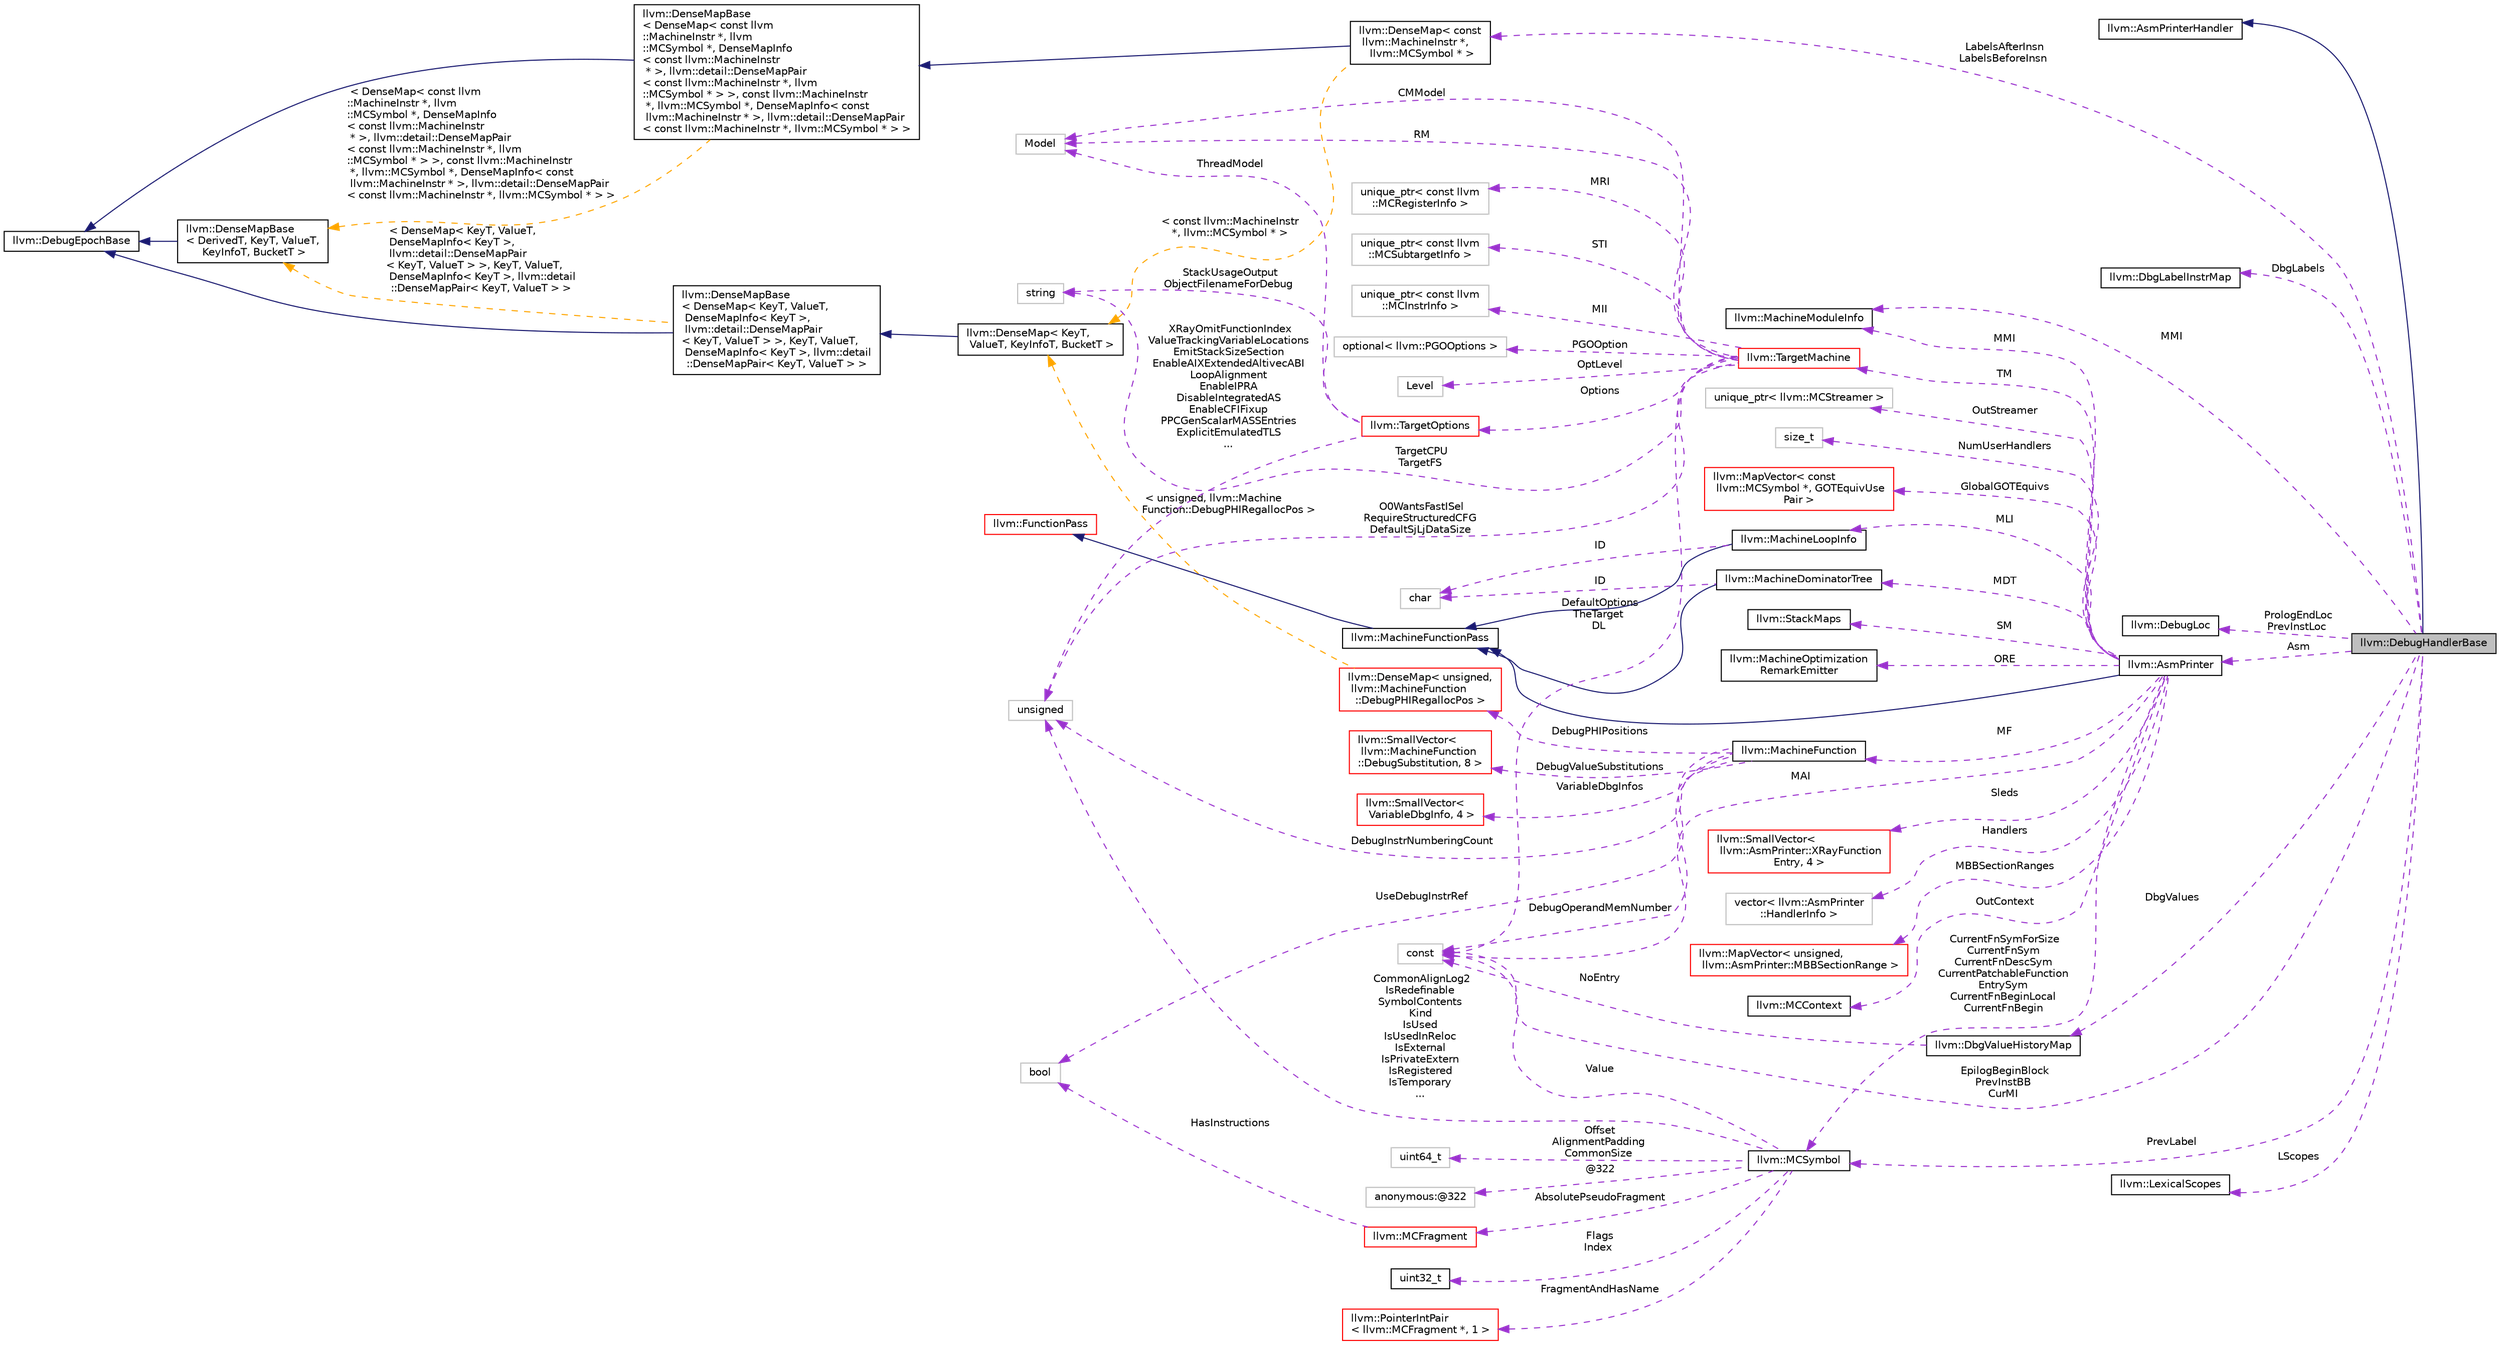 digraph "llvm::DebugHandlerBase"
{
 // LATEX_PDF_SIZE
  bgcolor="transparent";
  edge [fontname="Helvetica",fontsize="10",labelfontname="Helvetica",labelfontsize="10"];
  node [fontname="Helvetica",fontsize="10",shape=record];
  rankdir="LR";
  Node1 [label="llvm::DebugHandlerBase",height=0.2,width=0.4,color="black", fillcolor="grey75", style="filled", fontcolor="black",tooltip="Base class for debug information backends."];
  Node2 -> Node1 [dir="back",color="midnightblue",fontsize="10",style="solid",fontname="Helvetica"];
  Node2 [label="llvm::AsmPrinterHandler",height=0.2,width=0.4,color="black",URL="$classllvm_1_1AsmPrinterHandler.html",tooltip="Collects and handles AsmPrinter objects required to build debug or EH information."];
  Node3 -> Node1 [dir="back",color="darkorchid3",fontsize="10",style="dashed",label=" LabelsAfterInsn\nLabelsBeforeInsn" ,fontname="Helvetica"];
  Node3 [label="llvm::DenseMap\< const\l llvm::MachineInstr *,\l llvm::MCSymbol * \>",height=0.2,width=0.4,color="black",URL="$classllvm_1_1DenseMap.html",tooltip=" "];
  Node4 -> Node3 [dir="back",color="midnightblue",fontsize="10",style="solid",fontname="Helvetica"];
  Node4 [label="llvm::DenseMapBase\l\< DenseMap\< const llvm\l::MachineInstr *, llvm\l::MCSymbol *, DenseMapInfo\l\< const llvm::MachineInstr\l * \>, llvm::detail::DenseMapPair\l\< const llvm::MachineInstr *, llvm\l::MCSymbol * \> \>, const llvm::MachineInstr\l *, llvm::MCSymbol *, DenseMapInfo\< const\l llvm::MachineInstr * \>, llvm::detail::DenseMapPair\l\< const llvm::MachineInstr *, llvm::MCSymbol * \> \>",height=0.2,width=0.4,color="black",URL="$classllvm_1_1DenseMapBase.html",tooltip=" "];
  Node5 -> Node4 [dir="back",color="midnightblue",fontsize="10",style="solid",fontname="Helvetica"];
  Node5 [label="llvm::DebugEpochBase",height=0.2,width=0.4,color="black",URL="$classllvm_1_1DebugEpochBase.html",tooltip="A base class for data structure classes wishing to make iterators (\"handles\") pointing into themselve..."];
  Node6 -> Node4 [dir="back",color="orange",fontsize="10",style="dashed",label=" \< DenseMap\< const llvm\l::MachineInstr *, llvm\l::MCSymbol *, DenseMapInfo\l\< const llvm::MachineInstr\l * \>, llvm::detail::DenseMapPair\l\< const llvm::MachineInstr *, llvm\l::MCSymbol * \> \>, const llvm::MachineInstr\l *, llvm::MCSymbol *, DenseMapInfo\< const\l llvm::MachineInstr * \>, llvm::detail::DenseMapPair\l\< const llvm::MachineInstr *, llvm::MCSymbol * \> \>" ,fontname="Helvetica"];
  Node6 [label="llvm::DenseMapBase\l\< DerivedT, KeyT, ValueT,\l KeyInfoT, BucketT \>",height=0.2,width=0.4,color="black",URL="$classllvm_1_1DenseMapBase.html",tooltip=" "];
  Node5 -> Node6 [dir="back",color="midnightblue",fontsize="10",style="solid",fontname="Helvetica"];
  Node7 -> Node3 [dir="back",color="orange",fontsize="10",style="dashed",label=" \< const llvm::MachineInstr\l *, llvm::MCSymbol * \>" ,fontname="Helvetica"];
  Node7 [label="llvm::DenseMap\< KeyT,\l ValueT, KeyInfoT, BucketT \>",height=0.2,width=0.4,color="black",URL="$classllvm_1_1DenseMap.html",tooltip=" "];
  Node8 -> Node7 [dir="back",color="midnightblue",fontsize="10",style="solid",fontname="Helvetica"];
  Node8 [label="llvm::DenseMapBase\l\< DenseMap\< KeyT, ValueT,\l DenseMapInfo\< KeyT \>,\l llvm::detail::DenseMapPair\l\< KeyT, ValueT \> \>, KeyT, ValueT,\l DenseMapInfo\< KeyT \>, llvm::detail\l::DenseMapPair\< KeyT, ValueT \> \>",height=0.2,width=0.4,color="black",URL="$classllvm_1_1DenseMapBase.html",tooltip=" "];
  Node5 -> Node8 [dir="back",color="midnightblue",fontsize="10",style="solid",fontname="Helvetica"];
  Node6 -> Node8 [dir="back",color="orange",fontsize="10",style="dashed",label=" \< DenseMap\< KeyT, ValueT,\l DenseMapInfo\< KeyT \>,\l llvm::detail::DenseMapPair\l\< KeyT, ValueT \> \>, KeyT, ValueT,\l DenseMapInfo\< KeyT \>, llvm::detail\l::DenseMapPair\< KeyT, ValueT \> \>" ,fontname="Helvetica"];
  Node9 -> Node1 [dir="back",color="darkorchid3",fontsize="10",style="dashed",label=" DbgLabels" ,fontname="Helvetica"];
  Node9 [label="llvm::DbgLabelInstrMap",height=0.2,width=0.4,color="black",URL="$classllvm_1_1DbgLabelInstrMap.html",tooltip="For each inlined instance of a source-level label, keep the corresponding DBG_LABEL instruction."];
  Node10 -> Node1 [dir="back",color="darkorchid3",fontsize="10",style="dashed",label=" MMI" ,fontname="Helvetica"];
  Node10 [label="llvm::MachineModuleInfo",height=0.2,width=0.4,color="black",URL="$classllvm_1_1MachineModuleInfo.html",tooltip="This class contains meta information specific to a module."];
  Node11 -> Node1 [dir="back",color="darkorchid3",fontsize="10",style="dashed",label=" PrologEndLoc\nPrevInstLoc" ,fontname="Helvetica"];
  Node11 [label="llvm::DebugLoc",height=0.2,width=0.4,color="black",URL="$classllvm_1_1DebugLoc.html",tooltip="A debug info location."];
  Node12 -> Node1 [dir="back",color="darkorchid3",fontsize="10",style="dashed",label=" Asm" ,fontname="Helvetica"];
  Node12 [label="llvm::AsmPrinter",height=0.2,width=0.4,color="black",URL="$classllvm_1_1AsmPrinter.html",tooltip="This class is intended to be used as a driving class for all asm writers."];
  Node13 -> Node12 [dir="back",color="midnightblue",fontsize="10",style="solid",fontname="Helvetica"];
  Node13 [label="llvm::MachineFunctionPass",height=0.2,width=0.4,color="black",URL="$classllvm_1_1MachineFunctionPass.html",tooltip="MachineFunctionPass - This class adapts the FunctionPass interface to allow convenient creation of pa..."];
  Node14 -> Node13 [dir="back",color="midnightblue",fontsize="10",style="solid",fontname="Helvetica"];
  Node14 [label="llvm::FunctionPass",height=0.2,width=0.4,color="red",URL="$classllvm_1_1FunctionPass.html",tooltip="FunctionPass class - This class is used to implement most global optimizations."];
  Node16 -> Node12 [dir="back",color="darkorchid3",fontsize="10",style="dashed",label=" SM" ,fontname="Helvetica"];
  Node16 [label="llvm::StackMaps",height=0.2,width=0.4,color="black",URL="$classllvm_1_1StackMaps.html",tooltip=" "];
  Node17 -> Node12 [dir="back",color="darkorchid3",fontsize="10",style="dashed",label=" ORE" ,fontname="Helvetica"];
  Node17 [label="llvm::MachineOptimization\lRemarkEmitter",height=0.2,width=0.4,color="black",URL="$classllvm_1_1MachineOptimizationRemarkEmitter.html",tooltip="The optimization diagnostic interface."];
  Node18 -> Node12 [dir="back",color="darkorchid3",fontsize="10",style="dashed",label=" MLI" ,fontname="Helvetica"];
  Node18 [label="llvm::MachineLoopInfo",height=0.2,width=0.4,color="black",URL="$classllvm_1_1MachineLoopInfo.html",tooltip=" "];
  Node13 -> Node18 [dir="back",color="midnightblue",fontsize="10",style="solid",fontname="Helvetica"];
  Node19 -> Node18 [dir="back",color="darkorchid3",fontsize="10",style="dashed",label=" ID" ,fontname="Helvetica"];
  Node19 [label="char",height=0.2,width=0.4,color="grey75",tooltip=" "];
  Node20 -> Node12 [dir="back",color="darkorchid3",fontsize="10",style="dashed",label=" MF" ,fontname="Helvetica"];
  Node20 [label="llvm::MachineFunction",height=0.2,width=0.4,color="black",URL="$classllvm_1_1MachineFunction.html",tooltip=" "];
  Node21 -> Node20 [dir="back",color="darkorchid3",fontsize="10",style="dashed",label=" DebugValueSubstitutions" ,fontname="Helvetica"];
  Node21 [label="llvm::SmallVector\<\l llvm::MachineFunction\l::DebugSubstitution, 8 \>",height=0.2,width=0.4,color="red",URL="$classllvm_1_1SmallVector.html",tooltip=" "];
  Node28 -> Node20 [dir="back",color="darkorchid3",fontsize="10",style="dashed",label=" DebugPHIPositions" ,fontname="Helvetica"];
  Node28 [label="llvm::DenseMap\< unsigned,\l llvm::MachineFunction\l::DebugPHIRegallocPos \>",height=0.2,width=0.4,color="red",URL="$classllvm_1_1DenseMap.html",tooltip=" "];
  Node7 -> Node28 [dir="back",color="orange",fontsize="10",style="dashed",label=" \< unsigned, llvm::Machine\lFunction::DebugPHIRegallocPos \>" ,fontname="Helvetica"];
  Node30 -> Node20 [dir="back",color="darkorchid3",fontsize="10",style="dashed",label=" UseDebugInstrRef" ,fontname="Helvetica"];
  Node30 [label="bool",height=0.2,width=0.4,color="grey75",tooltip=" "];
  Node31 -> Node20 [dir="back",color="darkorchid3",fontsize="10",style="dashed",label=" DebugOperandMemNumber" ,fontname="Helvetica"];
  Node31 [label="const",height=0.2,width=0.4,color="grey75",tooltip=" "];
  Node32 -> Node20 [dir="back",color="darkorchid3",fontsize="10",style="dashed",label=" DebugInstrNumberingCount" ,fontname="Helvetica"];
  Node32 [label="unsigned",height=0.2,width=0.4,color="grey75",tooltip=" "];
  Node33 -> Node20 [dir="back",color="darkorchid3",fontsize="10",style="dashed",label=" VariableDbgInfos" ,fontname="Helvetica"];
  Node33 [label="llvm::SmallVector\<\l VariableDbgInfo, 4 \>",height=0.2,width=0.4,color="red",URL="$classllvm_1_1SmallVector.html",tooltip=" "];
  Node36 -> Node12 [dir="back",color="darkorchid3",fontsize="10",style="dashed",label=" MDT" ,fontname="Helvetica"];
  Node36 [label="llvm::MachineDominatorTree",height=0.2,width=0.4,color="black",URL="$classllvm_1_1MachineDominatorTree.html",tooltip="DominatorTree Class - Concrete subclass of DominatorTreeBase that is used to compute a normal dominat..."];
  Node13 -> Node36 [dir="back",color="midnightblue",fontsize="10",style="solid",fontname="Helvetica"];
  Node19 -> Node36 [dir="back",color="darkorchid3",fontsize="10",style="dashed",label=" ID" ,fontname="Helvetica"];
  Node10 -> Node12 [dir="back",color="darkorchid3",fontsize="10",style="dashed",label=" MMI" ,fontname="Helvetica"];
  Node37 -> Node12 [dir="back",color="darkorchid3",fontsize="10",style="dashed",label=" TM" ,fontname="Helvetica"];
  Node37 [label="llvm::TargetMachine",height=0.2,width=0.4,color="red",URL="$classllvm_1_1TargetMachine.html",tooltip="Primary interface to the complete machine description for the target machine."];
  Node38 -> Node37 [dir="back",color="darkorchid3",fontsize="10",style="dashed",label=" Options" ,fontname="Helvetica"];
  Node38 [label="llvm::TargetOptions",height=0.2,width=0.4,color="red",URL="$classllvm_1_1TargetOptions.html",tooltip=" "];
  Node43 -> Node38 [dir="back",color="darkorchid3",fontsize="10",style="dashed",label=" ThreadModel" ,fontname="Helvetica"];
  Node43 [label="Model",height=0.2,width=0.4,color="grey75",tooltip=" "];
  Node54 -> Node38 [dir="back",color="darkorchid3",fontsize="10",style="dashed",label=" StackUsageOutput\nObjectFilenameForDebug" ,fontname="Helvetica"];
  Node54 [label="string",height=0.2,width=0.4,color="grey75",tooltip=" "];
  Node32 -> Node38 [dir="back",color="darkorchid3",fontsize="10",style="dashed",label=" XRayOmitFunctionIndex\nValueTrackingVariableLocations\nEmitStackSizeSection\nEnableAIXExtendedAltivecABI\nLoopAlignment\nEnableIPRA\nDisableIntegratedAS\nEnableCFIFixup\nPPCGenScalarMASSEntries\nExplicitEmulatedTLS\n..." ,fontname="Helvetica"];
  Node59 -> Node37 [dir="back",color="darkorchid3",fontsize="10",style="dashed",label=" MRI" ,fontname="Helvetica"];
  Node59 [label="unique_ptr\< const llvm\l::MCRegisterInfo \>",height=0.2,width=0.4,color="grey75",tooltip=" "];
  Node60 -> Node37 [dir="back",color="darkorchid3",fontsize="10",style="dashed",label=" STI" ,fontname="Helvetica"];
  Node60 [label="unique_ptr\< const llvm\l::MCSubtargetInfo \>",height=0.2,width=0.4,color="grey75",tooltip=" "];
  Node61 -> Node37 [dir="back",color="darkorchid3",fontsize="10",style="dashed",label=" MII" ,fontname="Helvetica"];
  Node61 [label="unique_ptr\< const llvm\l::MCInstrInfo \>",height=0.2,width=0.4,color="grey75",tooltip=" "];
  Node43 -> Node37 [dir="back",color="darkorchid3",fontsize="10",style="dashed",label=" RM" ,fontname="Helvetica"];
  Node62 -> Node37 [dir="back",color="darkorchid3",fontsize="10",style="dashed",label=" PGOOption" ,fontname="Helvetica"];
  Node62 [label="optional\< llvm::PGOOptions \>",height=0.2,width=0.4,color="grey75",tooltip=" "];
  Node63 -> Node37 [dir="back",color="darkorchid3",fontsize="10",style="dashed",label=" OptLevel" ,fontname="Helvetica"];
  Node63 [label="Level",height=0.2,width=0.4,color="grey75",tooltip=" "];
  Node54 -> Node37 [dir="back",color="darkorchid3",fontsize="10",style="dashed",label=" TargetCPU\nTargetFS" ,fontname="Helvetica"];
  Node43 -> Node37 [dir="back",color="darkorchid3",fontsize="10",style="dashed",label=" CMModel" ,fontname="Helvetica"];
  Node32 -> Node37 [dir="back",color="darkorchid3",fontsize="10",style="dashed",label=" O0WantsFastISel\nRequireStructuredCFG\nDefaultSjLjDataSize" ,fontname="Helvetica"];
  Node31 -> Node37 [dir="back",color="darkorchid3",fontsize="10",style="dashed",label=" DefaultOptions\nTheTarget\nDL" ,fontname="Helvetica"];
  Node66 -> Node12 [dir="back",color="darkorchid3",fontsize="10",style="dashed",label=" Sleds" ,fontname="Helvetica"];
  Node66 [label="llvm::SmallVector\<\l llvm::AsmPrinter::XRayFunction\lEntry, 4 \>",height=0.2,width=0.4,color="red",URL="$classllvm_1_1SmallVector.html",tooltip=" "];
  Node69 -> Node12 [dir="back",color="darkorchid3",fontsize="10",style="dashed",label=" Handlers" ,fontname="Helvetica"];
  Node69 [label="vector\< llvm::AsmPrinter\l::HandlerInfo \>",height=0.2,width=0.4,color="grey75",tooltip=" "];
  Node70 -> Node12 [dir="back",color="darkorchid3",fontsize="10",style="dashed",label=" MBBSectionRanges" ,fontname="Helvetica"];
  Node70 [label="llvm::MapVector\< unsigned,\l llvm::AsmPrinter::MBBSectionRange \>",height=0.2,width=0.4,color="red",URL="$classllvm_1_1MapVector.html",tooltip=" "];
  Node72 -> Node12 [dir="back",color="darkorchid3",fontsize="10",style="dashed",label=" CurrentFnSymForSize\nCurrentFnSym\nCurrentFnDescSym\nCurrentPatchableFunction\lEntrySym\nCurrentFnBeginLocal\nCurrentFnBegin" ,fontname="Helvetica"];
  Node72 [label="llvm::MCSymbol",height=0.2,width=0.4,color="black",URL="$classllvm_1_1MCSymbol.html",tooltip="MCSymbol - Instances of this class represent a symbol name in the MC file, and MCSymbols are created ..."];
  Node73 -> Node72 [dir="back",color="darkorchid3",fontsize="10",style="dashed",label=" Offset\nAlignmentPadding\nCommonSize" ,fontname="Helvetica"];
  Node73 [label="uint64_t",height=0.2,width=0.4,color="grey75",tooltip=" "];
  Node74 -> Node72 [dir="back",color="darkorchid3",fontsize="10",style="dashed",label=" @322" ,fontname="Helvetica"];
  Node74 [label="anonymous:@322",height=0.2,width=0.4,color="grey75",tooltip=" "];
  Node75 -> Node72 [dir="back",color="darkorchid3",fontsize="10",style="dashed",label=" AbsolutePseudoFragment" ,fontname="Helvetica"];
  Node75 [label="llvm::MCFragment",height=0.2,width=0.4,color="red",URL="$classllvm_1_1MCFragment.html",tooltip=" "];
  Node30 -> Node75 [dir="back",color="darkorchid3",fontsize="10",style="dashed",label=" HasInstructions" ,fontname="Helvetica"];
  Node89 -> Node72 [dir="back",color="darkorchid3",fontsize="10",style="dashed",label=" FragmentAndHasName" ,fontname="Helvetica"];
  Node89 [label="llvm::PointerIntPair\l\< llvm::MCFragment *, 1 \>",height=0.2,width=0.4,color="red",URL="$classllvm_1_1PointerIntPair.html",tooltip=" "];
  Node91 -> Node72 [dir="back",color="darkorchid3",fontsize="10",style="dashed",label=" Flags\nIndex" ,fontname="Helvetica"];
  Node91 [label="uint32_t",height=0.2,width=0.4,color="black",URL="$classuint32__t.html",tooltip=" "];
  Node31 -> Node72 [dir="back",color="darkorchid3",fontsize="10",style="dashed",label=" Value" ,fontname="Helvetica"];
  Node32 -> Node72 [dir="back",color="darkorchid3",fontsize="10",style="dashed",label=" CommonAlignLog2\nIsRedefinable\nSymbolContents\nKind\nIsUsed\nIsUsedInReloc\nIsExternal\nIsPrivateExtern\nIsRegistered\nIsTemporary\n..." ,fontname="Helvetica"];
  Node92 -> Node12 [dir="back",color="darkorchid3",fontsize="10",style="dashed",label=" OutContext" ,fontname="Helvetica"];
  Node92 [label="llvm::MCContext",height=0.2,width=0.4,color="black",URL="$classllvm_1_1MCContext.html",tooltip="Context object for machine code objects."];
  Node31 -> Node12 [dir="back",color="darkorchid3",fontsize="10",style="dashed",label=" MAI" ,fontname="Helvetica"];
  Node93 -> Node12 [dir="back",color="darkorchid3",fontsize="10",style="dashed",label=" OutStreamer" ,fontname="Helvetica"];
  Node93 [label="unique_ptr\< llvm::MCStreamer \>",height=0.2,width=0.4,color="grey75",tooltip=" "];
  Node94 -> Node12 [dir="back",color="darkorchid3",fontsize="10",style="dashed",label=" NumUserHandlers" ,fontname="Helvetica"];
  Node94 [label="size_t",height=0.2,width=0.4,color="grey75",tooltip=" "];
  Node95 -> Node12 [dir="back",color="darkorchid3",fontsize="10",style="dashed",label=" GlobalGOTEquivs" ,fontname="Helvetica"];
  Node95 [label="llvm::MapVector\< const\l llvm::MCSymbol *, GOTEquivUse\lPair \>",height=0.2,width=0.4,color="red",URL="$classllvm_1_1MapVector.html",tooltip=" "];
  Node31 -> Node1 [dir="back",color="darkorchid3",fontsize="10",style="dashed",label=" EpilogBeginBlock\nPrevInstBB\nCurMI" ,fontname="Helvetica"];
  Node72 -> Node1 [dir="back",color="darkorchid3",fontsize="10",style="dashed",label=" PrevLabel" ,fontname="Helvetica"];
  Node96 -> Node1 [dir="back",color="darkorchid3",fontsize="10",style="dashed",label=" DbgValues" ,fontname="Helvetica"];
  Node96 [label="llvm::DbgValueHistoryMap",height=0.2,width=0.4,color="black",URL="$classllvm_1_1DbgValueHistoryMap.html",tooltip="For each user variable, keep a list of instruction ranges where this variable is accessible."];
  Node31 -> Node96 [dir="back",color="darkorchid3",fontsize="10",style="dashed",label=" NoEntry" ,fontname="Helvetica"];
  Node97 -> Node1 [dir="back",color="darkorchid3",fontsize="10",style="dashed",label=" LScopes" ,fontname="Helvetica"];
  Node97 [label="llvm::LexicalScopes",height=0.2,width=0.4,color="black",URL="$classllvm_1_1LexicalScopes.html",tooltip="LexicalScopes - This class provides interface to collect and use lexical scoping information from mac..."];
}

